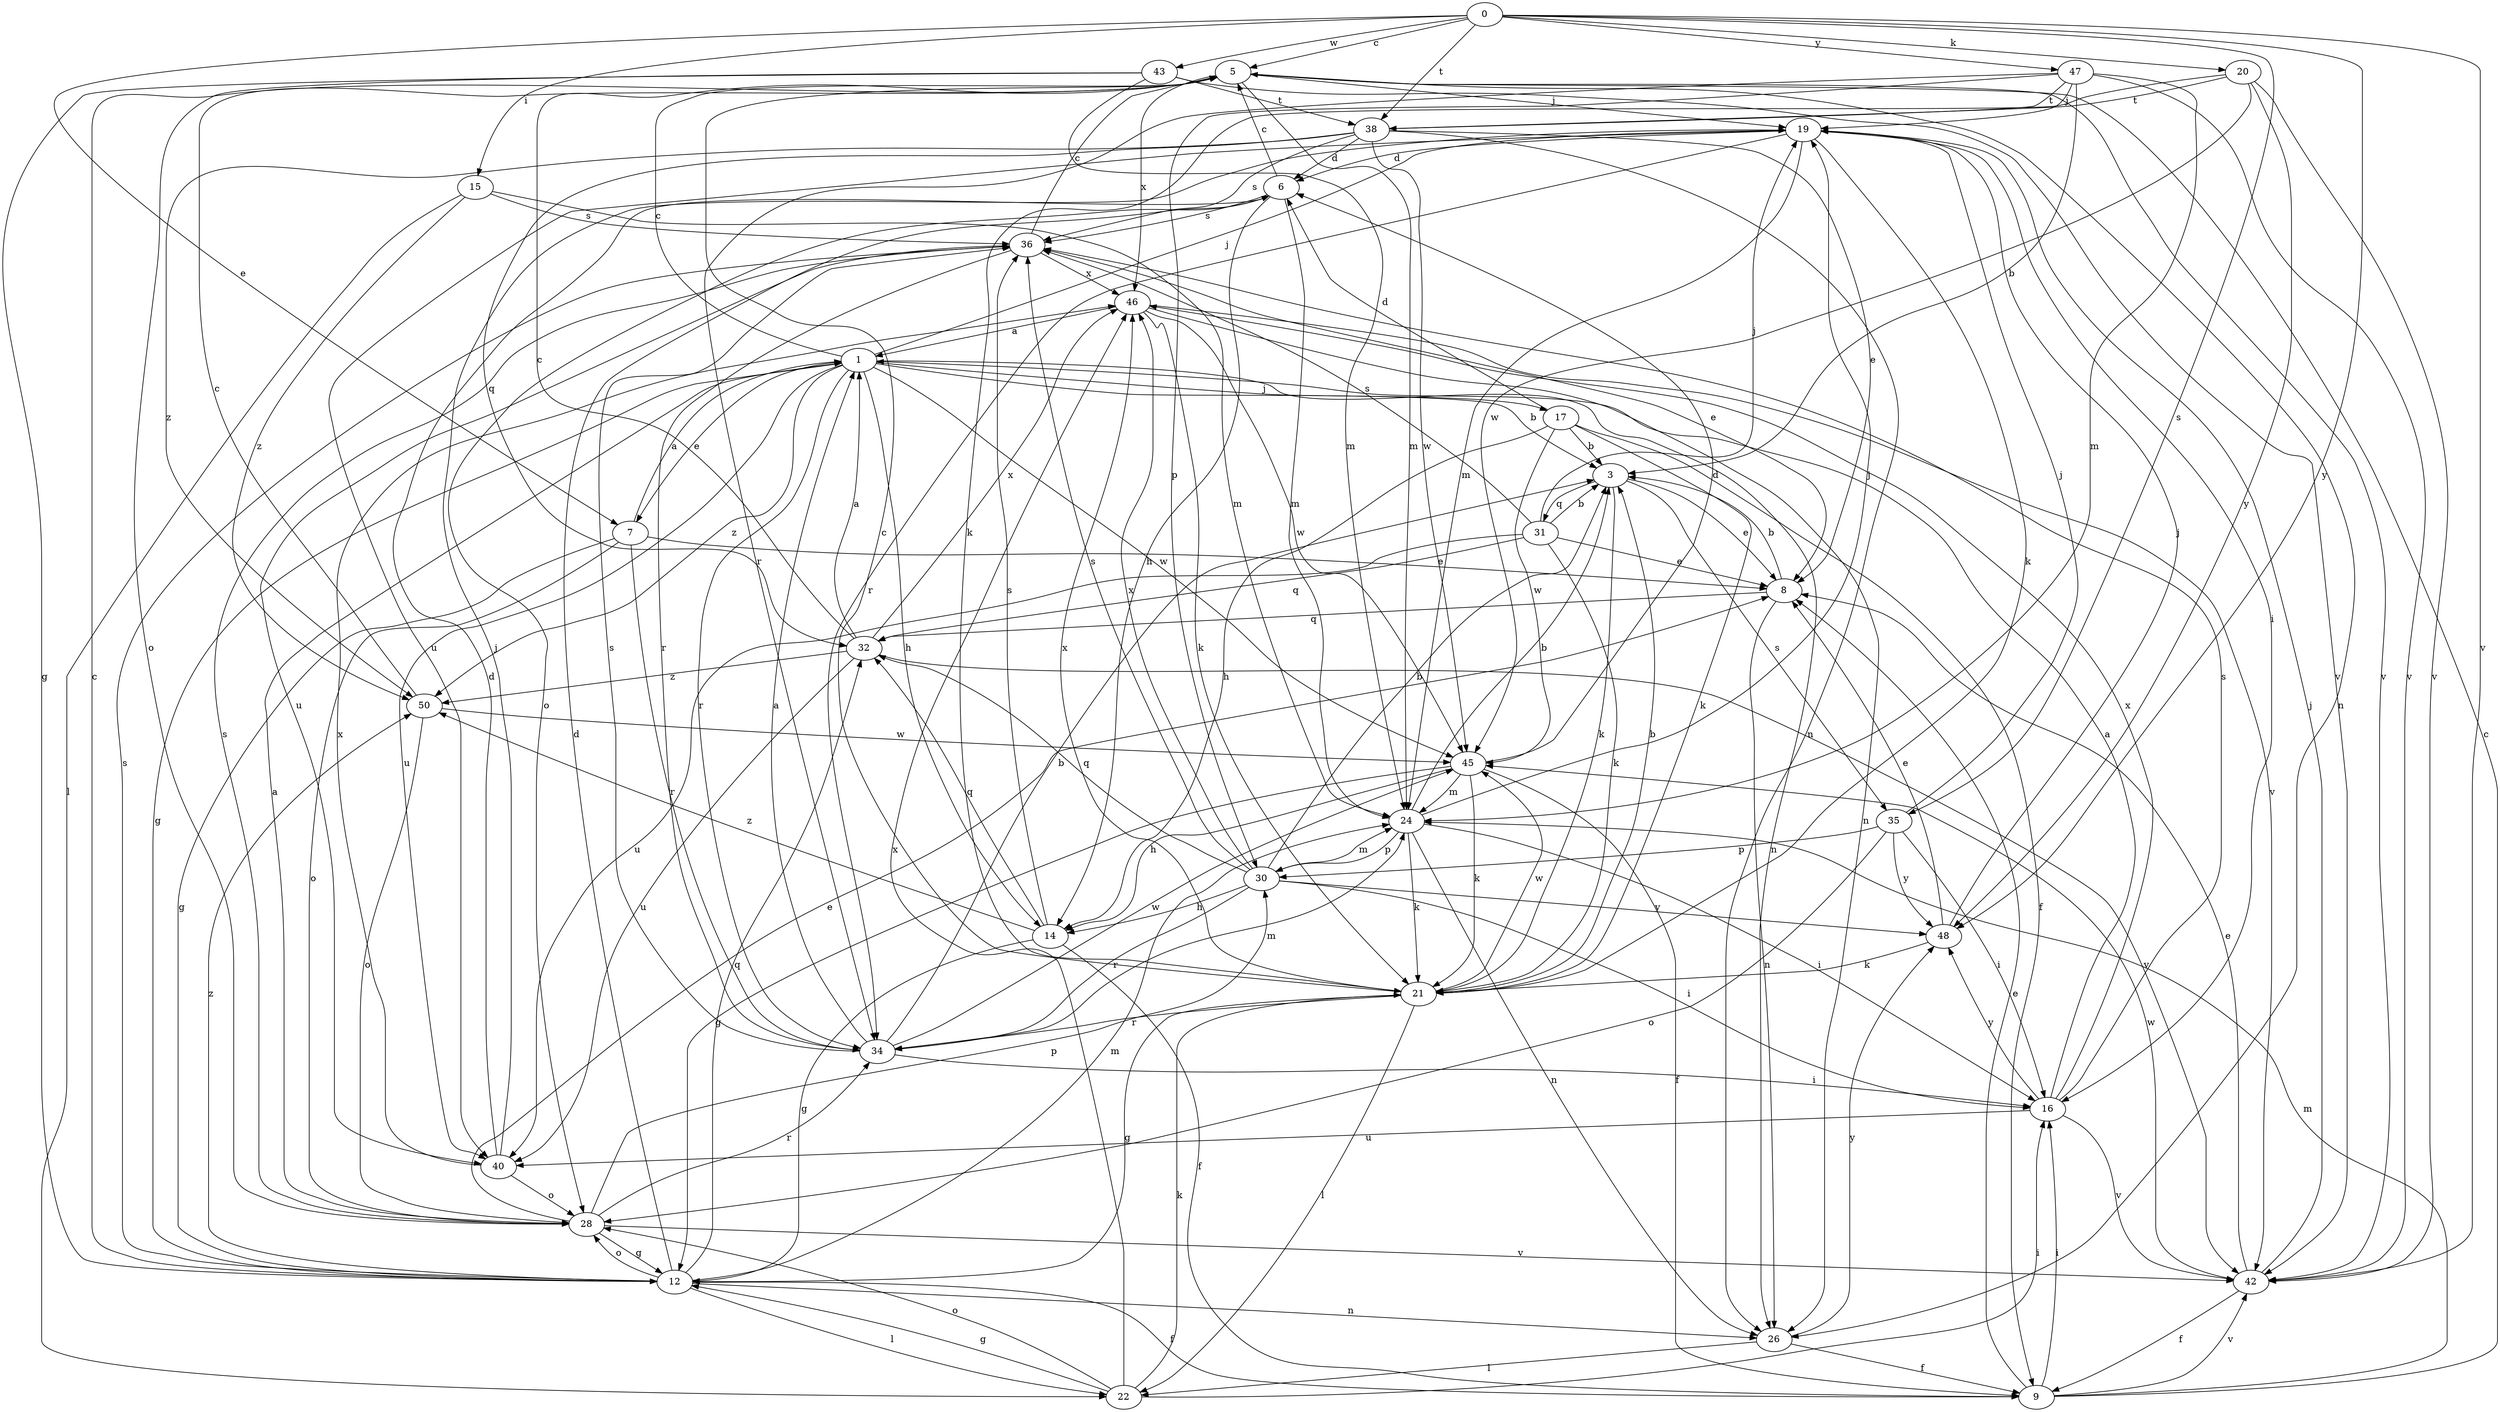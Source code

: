 strict digraph  {
0;
1;
3;
5;
6;
7;
8;
9;
12;
14;
15;
16;
17;
19;
20;
21;
22;
24;
26;
28;
30;
31;
32;
34;
35;
36;
38;
40;
42;
43;
45;
46;
47;
48;
50;
0 -> 5  [label=c];
0 -> 7  [label=e];
0 -> 15  [label=i];
0 -> 20  [label=k];
0 -> 35  [label=s];
0 -> 38  [label=t];
0 -> 42  [label=v];
0 -> 43  [label=w];
0 -> 47  [label=y];
0 -> 48  [label=y];
1 -> 3  [label=b];
1 -> 5  [label=c];
1 -> 7  [label=e];
1 -> 12  [label=g];
1 -> 14  [label=h];
1 -> 17  [label=j];
1 -> 19  [label=j];
1 -> 26  [label=n];
1 -> 34  [label=r];
1 -> 40  [label=u];
1 -> 45  [label=w];
1 -> 50  [label=z];
3 -> 8  [label=e];
3 -> 21  [label=k];
3 -> 31  [label=q];
3 -> 35  [label=s];
5 -> 19  [label=j];
5 -> 24  [label=m];
5 -> 26  [label=n];
5 -> 42  [label=v];
5 -> 46  [label=x];
6 -> 5  [label=c];
6 -> 14  [label=h];
6 -> 24  [label=m];
6 -> 28  [label=o];
6 -> 36  [label=s];
7 -> 1  [label=a];
7 -> 8  [label=e];
7 -> 12  [label=g];
7 -> 28  [label=o];
7 -> 34  [label=r];
8 -> 3  [label=b];
8 -> 26  [label=n];
8 -> 32  [label=q];
9 -> 5  [label=c];
9 -> 8  [label=e];
9 -> 16  [label=i];
9 -> 24  [label=m];
9 -> 42  [label=v];
12 -> 5  [label=c];
12 -> 6  [label=d];
12 -> 9  [label=f];
12 -> 22  [label=l];
12 -> 24  [label=m];
12 -> 26  [label=n];
12 -> 28  [label=o];
12 -> 32  [label=q];
12 -> 36  [label=s];
12 -> 50  [label=z];
14 -> 9  [label=f];
14 -> 12  [label=g];
14 -> 32  [label=q];
14 -> 36  [label=s];
14 -> 50  [label=z];
15 -> 22  [label=l];
15 -> 24  [label=m];
15 -> 36  [label=s];
15 -> 50  [label=z];
16 -> 1  [label=a];
16 -> 36  [label=s];
16 -> 40  [label=u];
16 -> 42  [label=v];
16 -> 46  [label=x];
16 -> 48  [label=y];
17 -> 3  [label=b];
17 -> 6  [label=d];
17 -> 9  [label=f];
17 -> 14  [label=h];
17 -> 21  [label=k];
17 -> 45  [label=w];
19 -> 6  [label=d];
19 -> 16  [label=i];
19 -> 21  [label=k];
19 -> 24  [label=m];
19 -> 34  [label=r];
19 -> 40  [label=u];
20 -> 21  [label=k];
20 -> 38  [label=t];
20 -> 42  [label=v];
20 -> 45  [label=w];
20 -> 48  [label=y];
21 -> 3  [label=b];
21 -> 5  [label=c];
21 -> 12  [label=g];
21 -> 22  [label=l];
21 -> 34  [label=r];
21 -> 45  [label=w];
21 -> 46  [label=x];
22 -> 12  [label=g];
22 -> 16  [label=i];
22 -> 21  [label=k];
22 -> 28  [label=o];
22 -> 46  [label=x];
24 -> 3  [label=b];
24 -> 16  [label=i];
24 -> 19  [label=j];
24 -> 21  [label=k];
24 -> 26  [label=n];
24 -> 30  [label=p];
26 -> 9  [label=f];
26 -> 22  [label=l];
26 -> 48  [label=y];
28 -> 1  [label=a];
28 -> 8  [label=e];
28 -> 12  [label=g];
28 -> 30  [label=p];
28 -> 34  [label=r];
28 -> 36  [label=s];
28 -> 42  [label=v];
30 -> 3  [label=b];
30 -> 14  [label=h];
30 -> 16  [label=i];
30 -> 24  [label=m];
30 -> 32  [label=q];
30 -> 34  [label=r];
30 -> 36  [label=s];
30 -> 46  [label=x];
30 -> 48  [label=y];
31 -> 3  [label=b];
31 -> 8  [label=e];
31 -> 19  [label=j];
31 -> 21  [label=k];
31 -> 32  [label=q];
31 -> 36  [label=s];
31 -> 40  [label=u];
32 -> 1  [label=a];
32 -> 5  [label=c];
32 -> 40  [label=u];
32 -> 42  [label=v];
32 -> 46  [label=x];
32 -> 50  [label=z];
34 -> 1  [label=a];
34 -> 3  [label=b];
34 -> 16  [label=i];
34 -> 24  [label=m];
34 -> 36  [label=s];
34 -> 45  [label=w];
35 -> 16  [label=i];
35 -> 19  [label=j];
35 -> 28  [label=o];
35 -> 30  [label=p];
35 -> 48  [label=y];
36 -> 5  [label=c];
36 -> 8  [label=e];
36 -> 34  [label=r];
36 -> 40  [label=u];
36 -> 46  [label=x];
38 -> 6  [label=d];
38 -> 8  [label=e];
38 -> 26  [label=n];
38 -> 32  [label=q];
38 -> 36  [label=s];
38 -> 45  [label=w];
38 -> 50  [label=z];
40 -> 6  [label=d];
40 -> 19  [label=j];
40 -> 28  [label=o];
40 -> 46  [label=x];
42 -> 8  [label=e];
42 -> 9  [label=f];
42 -> 19  [label=j];
42 -> 45  [label=w];
43 -> 12  [label=g];
43 -> 24  [label=m];
43 -> 28  [label=o];
43 -> 38  [label=t];
43 -> 42  [label=v];
45 -> 6  [label=d];
45 -> 9  [label=f];
45 -> 12  [label=g];
45 -> 14  [label=h];
45 -> 21  [label=k];
45 -> 24  [label=m];
46 -> 1  [label=a];
46 -> 21  [label=k];
46 -> 26  [label=n];
46 -> 42  [label=v];
46 -> 45  [label=w];
47 -> 3  [label=b];
47 -> 19  [label=j];
47 -> 24  [label=m];
47 -> 30  [label=p];
47 -> 34  [label=r];
47 -> 38  [label=t];
47 -> 42  [label=v];
48 -> 8  [label=e];
48 -> 19  [label=j];
48 -> 21  [label=k];
50 -> 5  [label=c];
50 -> 28  [label=o];
50 -> 45  [label=w];
}
